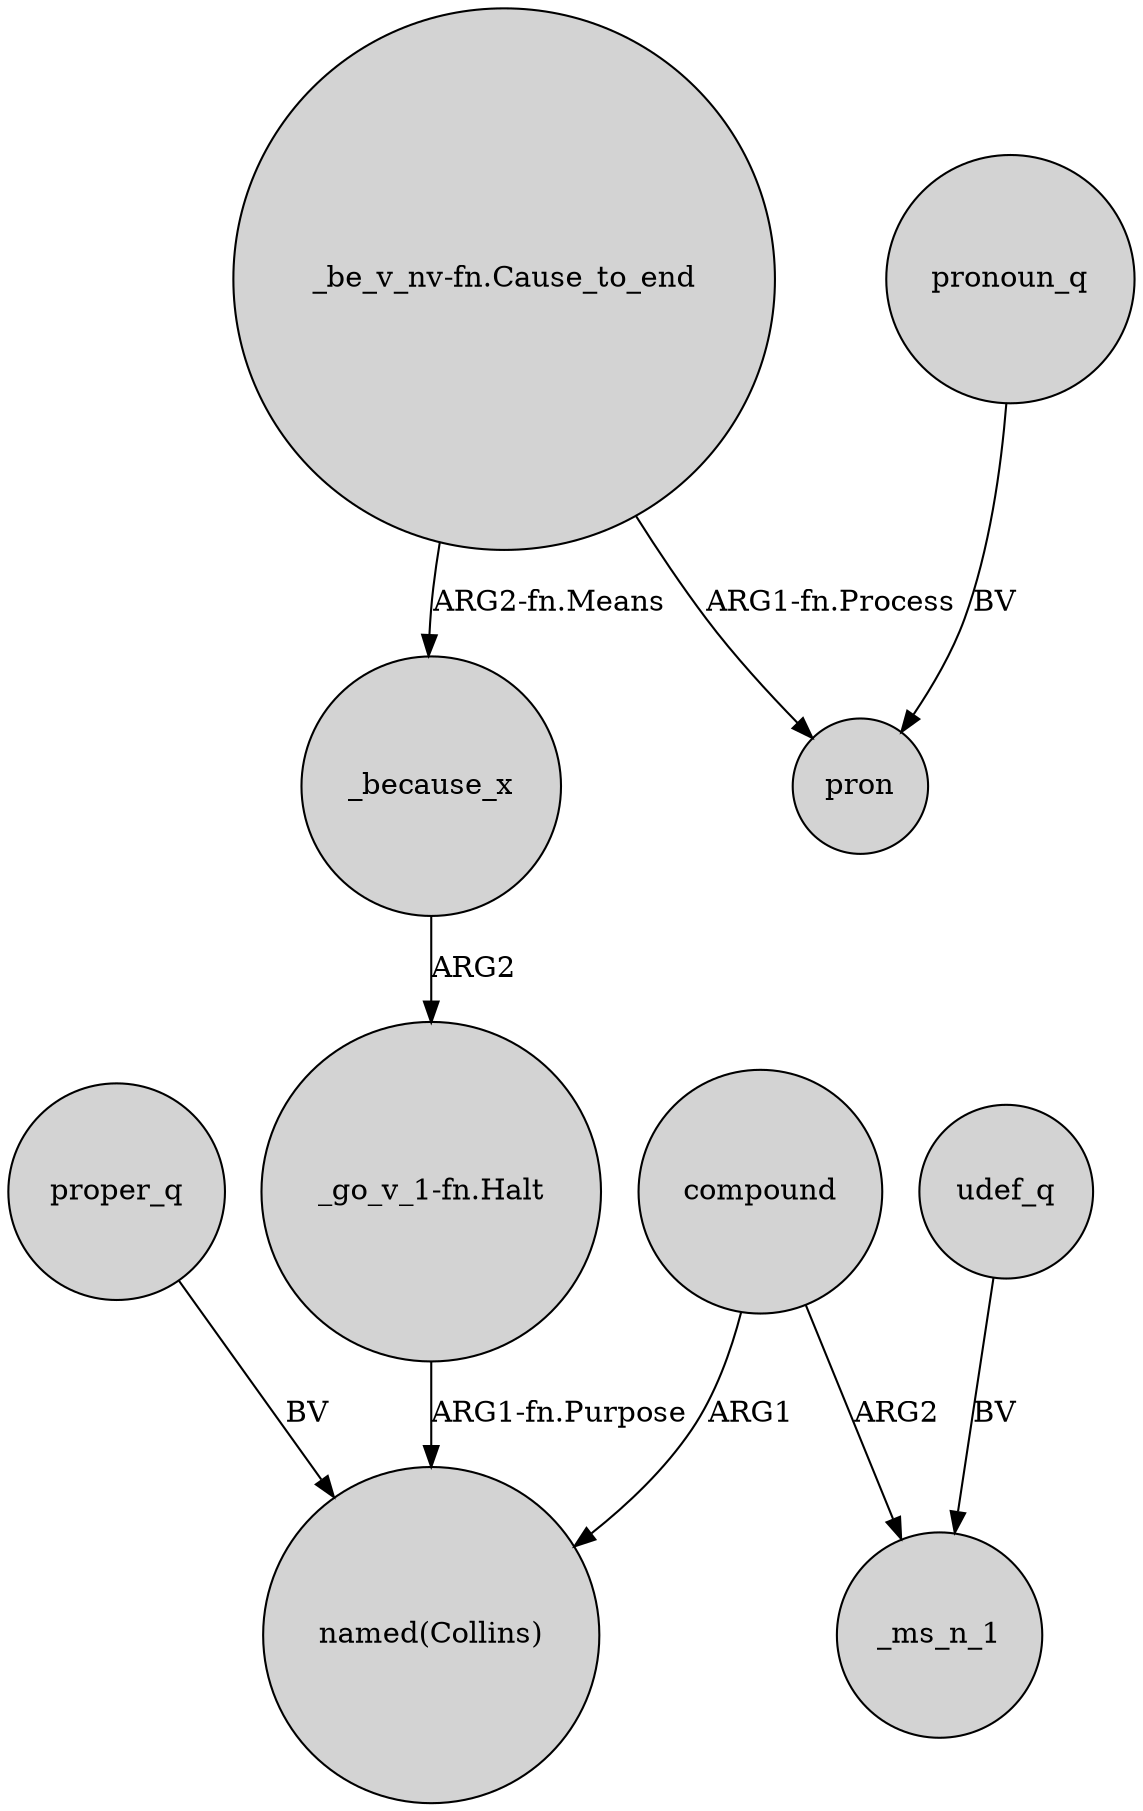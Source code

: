 digraph {
	node [shape=circle style=filled]
	proper_q -> "named(Collins)" [label=BV]
	_because_x -> "_go_v_1-fn.Halt" [label=ARG2]
	compound -> "named(Collins)" [label=ARG1]
	"_go_v_1-fn.Halt" -> "named(Collins)" [label="ARG1-fn.Purpose"]
	compound -> _ms_n_1 [label=ARG2]
	pronoun_q -> pron [label=BV]
	udef_q -> _ms_n_1 [label=BV]
	"_be_v_nv-fn.Cause_to_end" -> _because_x [label="ARG2-fn.Means"]
	"_be_v_nv-fn.Cause_to_end" -> pron [label="ARG1-fn.Process"]
}

